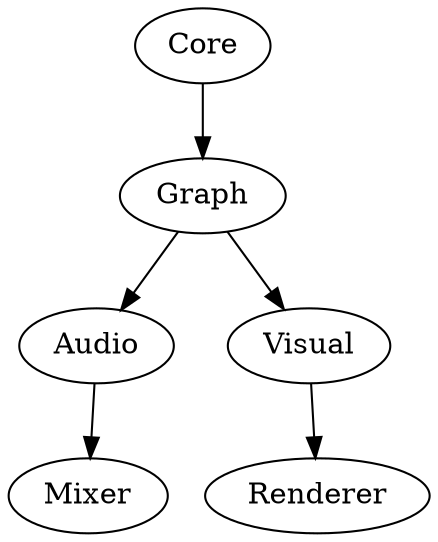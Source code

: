 digraph deps {
  "Core" -> "Graph";
  "Graph" -> "Audio";
  "Graph" -> "Visual";
  "Audio" -> "Mixer";
  "Visual" -> "Renderer";
}